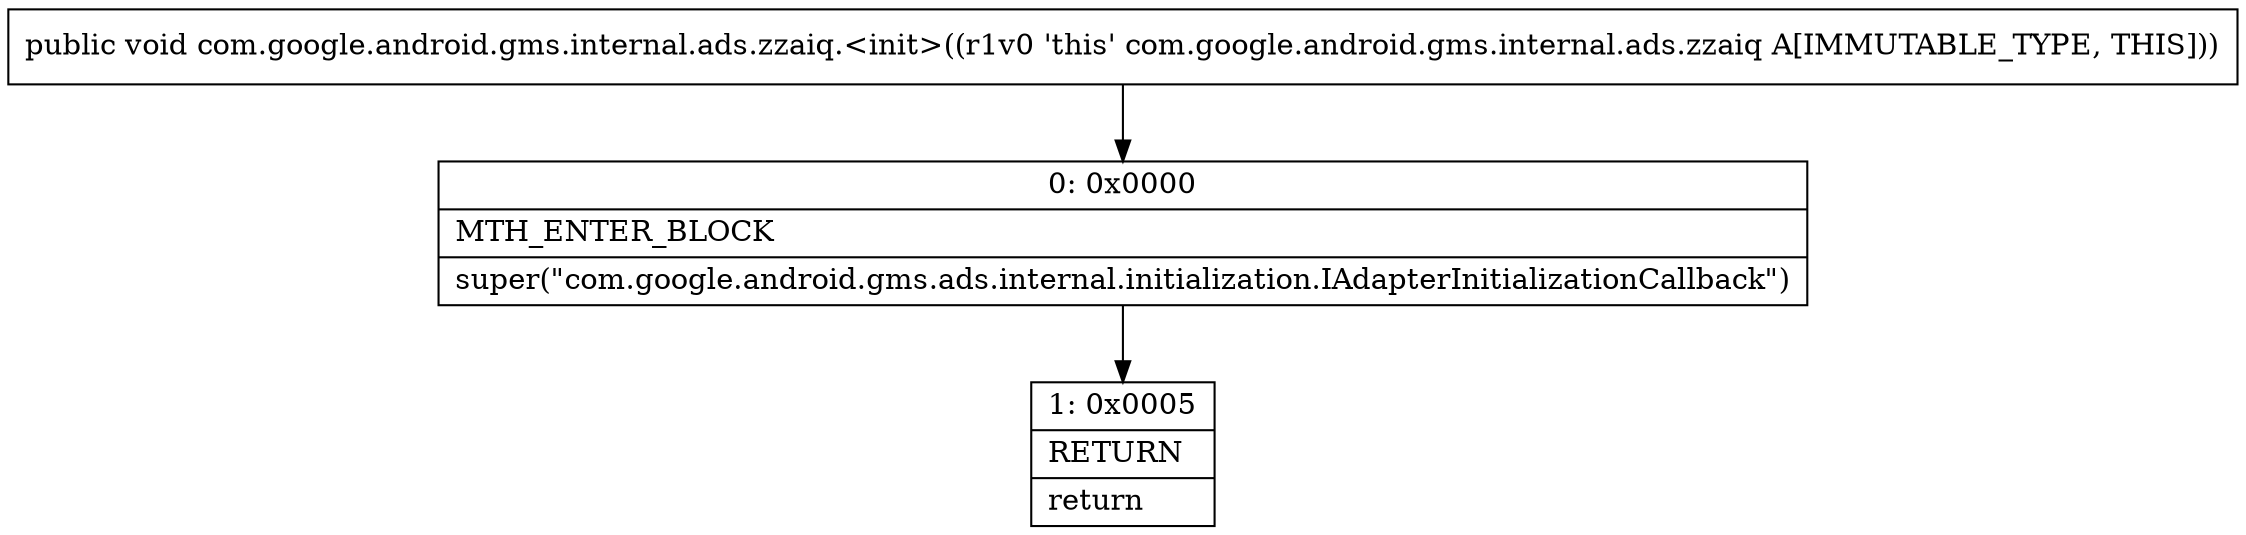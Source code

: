 digraph "CFG forcom.google.android.gms.internal.ads.zzaiq.\<init\>()V" {
Node_0 [shape=record,label="{0\:\ 0x0000|MTH_ENTER_BLOCK\l|super(\"com.google.android.gms.ads.internal.initialization.IAdapterInitializationCallback\")\l}"];
Node_1 [shape=record,label="{1\:\ 0x0005|RETURN\l|return\l}"];
MethodNode[shape=record,label="{public void com.google.android.gms.internal.ads.zzaiq.\<init\>((r1v0 'this' com.google.android.gms.internal.ads.zzaiq A[IMMUTABLE_TYPE, THIS])) }"];
MethodNode -> Node_0;
Node_0 -> Node_1;
}

